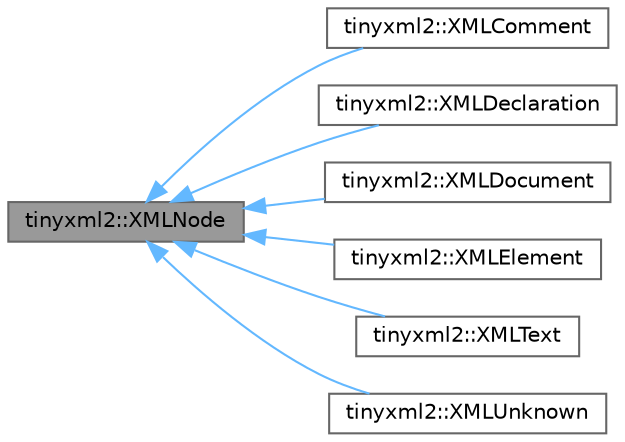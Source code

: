 digraph "tinyxml2::XMLNode"
{
 // LATEX_PDF_SIZE
  bgcolor="transparent";
  edge [fontname=Helvetica,fontsize=10,labelfontname=Helvetica,labelfontsize=10];
  node [fontname=Helvetica,fontsize=10,shape=box,height=0.2,width=0.4];
  rankdir="LR";
  Node1 [id="Node000001",label="tinyxml2::XMLNode",height=0.2,width=0.4,color="gray40", fillcolor="grey60", style="filled", fontcolor="black",tooltip=" "];
  Node1 -> Node2 [id="edge1_Node000001_Node000002",dir="back",color="steelblue1",style="solid",tooltip=" "];
  Node2 [id="Node000002",label="tinyxml2::XMLComment",height=0.2,width=0.4,color="gray40", fillcolor="white", style="filled",URL="$classtinyxml2_1_1_x_m_l_comment.html",tooltip=" "];
  Node1 -> Node3 [id="edge2_Node000001_Node000003",dir="back",color="steelblue1",style="solid",tooltip=" "];
  Node3 [id="Node000003",label="tinyxml2::XMLDeclaration",height=0.2,width=0.4,color="gray40", fillcolor="white", style="filled",URL="$classtinyxml2_1_1_x_m_l_declaration.html",tooltip=" "];
  Node1 -> Node4 [id="edge3_Node000001_Node000004",dir="back",color="steelblue1",style="solid",tooltip=" "];
  Node4 [id="Node000004",label="tinyxml2::XMLDocument",height=0.2,width=0.4,color="gray40", fillcolor="white", style="filled",URL="$classtinyxml2_1_1_x_m_l_document.html",tooltip=" "];
  Node1 -> Node5 [id="edge4_Node000001_Node000005",dir="back",color="steelblue1",style="solid",tooltip=" "];
  Node5 [id="Node000005",label="tinyxml2::XMLElement",height=0.2,width=0.4,color="gray40", fillcolor="white", style="filled",URL="$classtinyxml2_1_1_x_m_l_element.html",tooltip=" "];
  Node1 -> Node6 [id="edge5_Node000001_Node000006",dir="back",color="steelblue1",style="solid",tooltip=" "];
  Node6 [id="Node000006",label="tinyxml2::XMLText",height=0.2,width=0.4,color="gray40", fillcolor="white", style="filled",URL="$classtinyxml2_1_1_x_m_l_text.html",tooltip=" "];
  Node1 -> Node7 [id="edge6_Node000001_Node000007",dir="back",color="steelblue1",style="solid",tooltip=" "];
  Node7 [id="Node000007",label="tinyxml2::XMLUnknown",height=0.2,width=0.4,color="gray40", fillcolor="white", style="filled",URL="$classtinyxml2_1_1_x_m_l_unknown.html",tooltip=" "];
}
